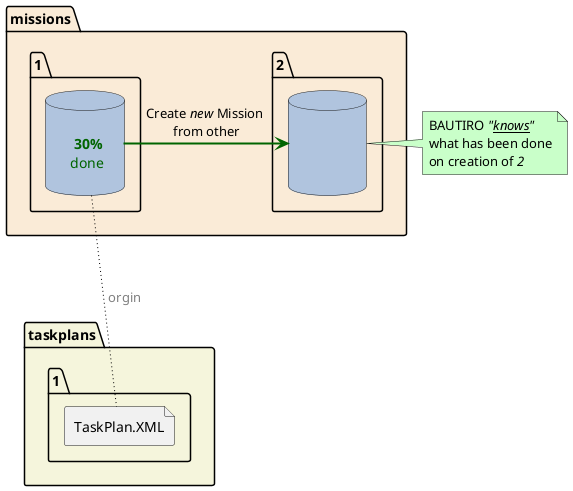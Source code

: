 @startuml Overview
skinparam note{
 BackgroundColor TECHNOLOGY
}

folder taskplans #Beige{
   folder "1" as tp1 {
      file taskplan as "TaskPlan.XML"
   }
}
folder missions #AntiqueWhite{
   folder m2 as "2" {
      database db2 as "                \n\n\n"  #LightSteelBlue
   }
   folder m1 as "1" {
      database db1 as "            \n     <b>30%</b> \n    done   \n"  #LightSteelBlue;text:DarkGreen
   }
}

taskplan -up- db1 #Black;line.dotted;text:Gray : "\n\n orgin"
taskplan -[hidden]u- db2
db1 -[bold]r-> db2 #DarkGreen : " Create <i>new</i> Mission  \nfrom other"
note right of db2
  BAUTIRO <i>"<u>knows</u>"</i>
  what has been done
  on creation of <i>2</i>
end note

@enduml